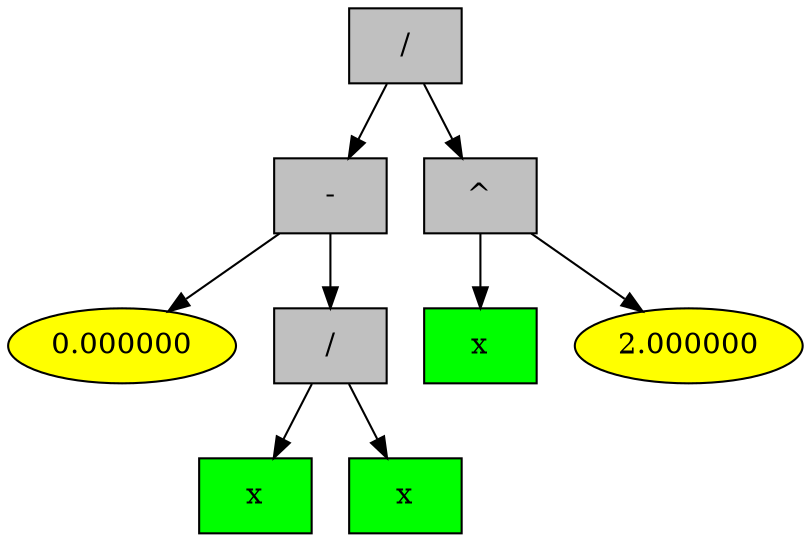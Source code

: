 digraph G {
8 [style = filled, label="/", shape = box, fillcolor="grey"];
8->12;
12 [style = filled, label="-", shape = box, fillcolor="grey"];
12->13;
13 [style = filled, label="0.000000", fillcolor="yellow"];
12->14;
14 [style = filled, label="/", shape = box, fillcolor="grey"];
14->29;
29 [style = filled, label="x", shape = box, fillcolor="green"];
14->30;
30 [style = filled, label="x", shape = box, fillcolor="green"];
8->32;
32 [style = filled, label="^", shape = box, fillcolor="grey"];
32->87;
87 [style = filled, label="x", shape = box, fillcolor="green"];
32->88;
88 [style = filled, label="2.000000", fillcolor="yellow"];

}
